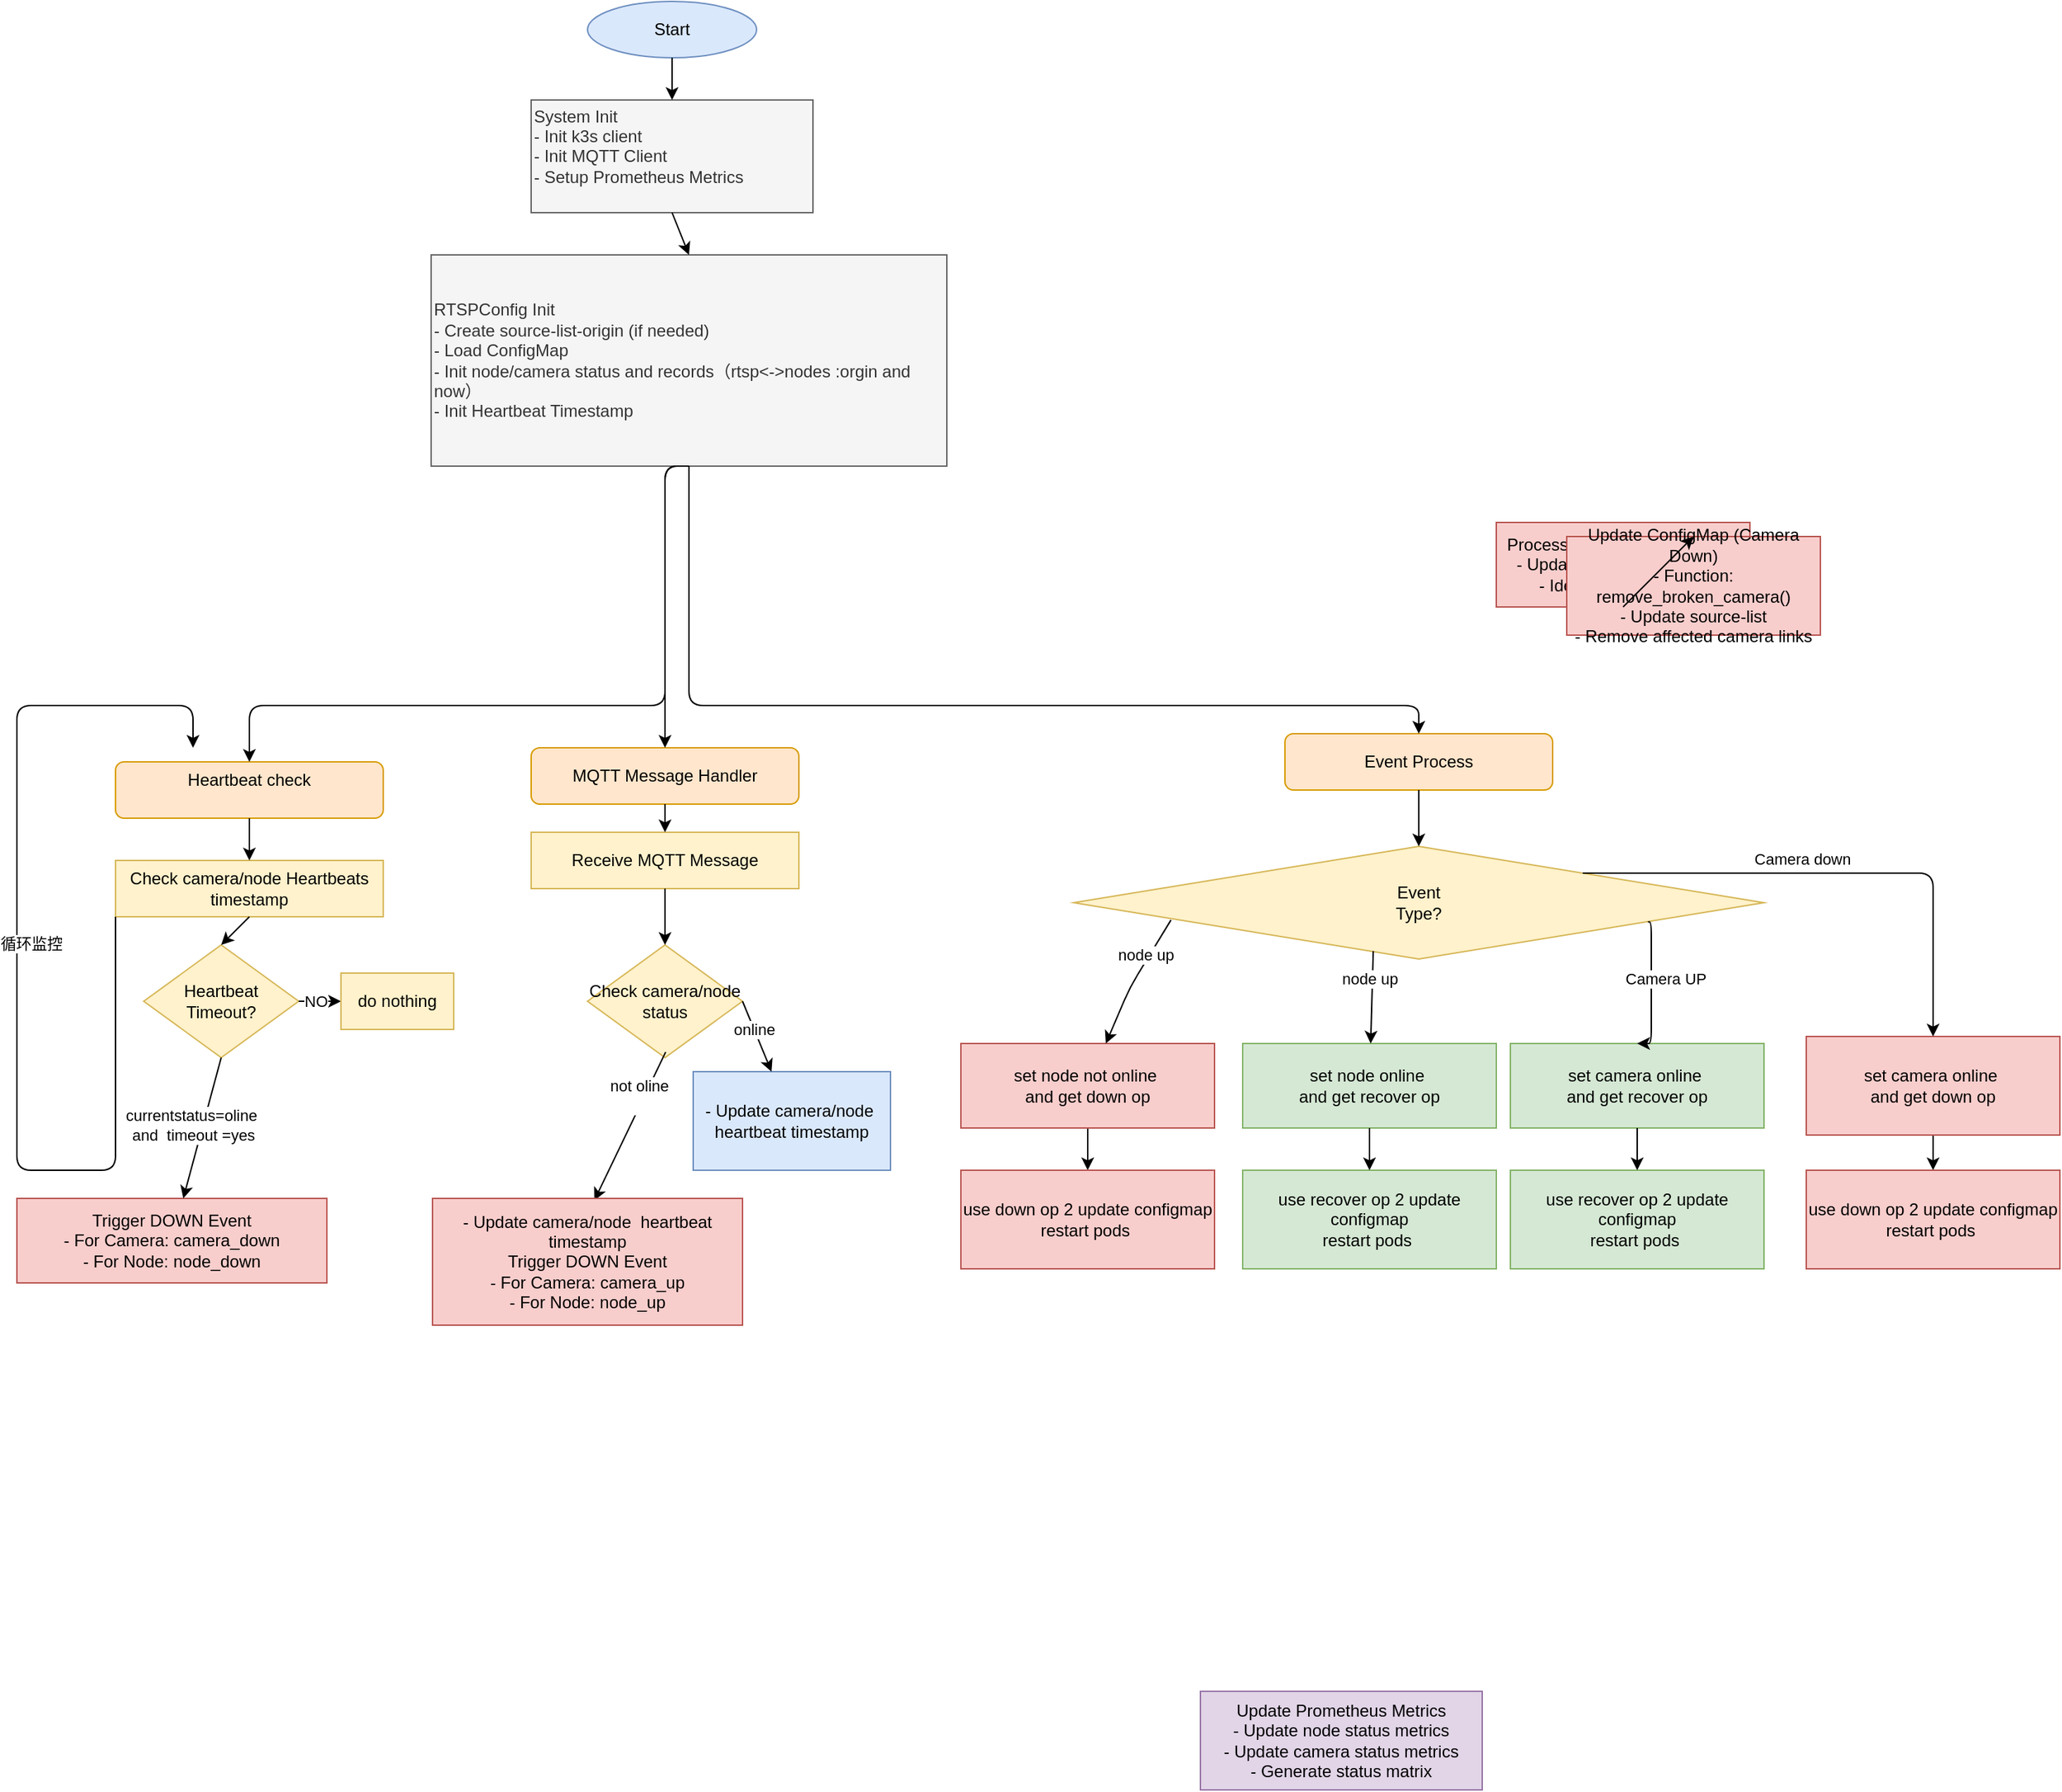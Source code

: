 <mxfile version="26.1.1">
  <diagram name="RTSP Controller Flow" id="fEzFfixYsrc_N7csI4Yp">
    <mxGraphModel dx="804" dy="2257" grid="1" gridSize="10" guides="1" tooltips="1" connect="1" arrows="1" fold="1" page="1" pageScale="1" pageWidth="827" pageHeight="1169" math="0" shadow="0">
      <root>
        <mxCell id="0" />
        <mxCell id="1" parent="0" />
        <mxCell id="NTYFQSR5KiZM-KbyBYHa-1" value="Start" style="ellipse;whiteSpace=wrap;html=1;fillColor=#dae8fc;strokeColor=#6c8ebf;" vertex="1" parent="1">
          <mxGeometry x="475" y="-230" width="120" height="40" as="geometry" />
        </mxCell>
        <mxCell id="NTYFQSR5KiZM-KbyBYHa-2" value="System Init&lt;br&gt;- Init k3s client&lt;br&gt;- Init MQTT Client&lt;br&gt;- Setup Prometheus Metrics&lt;div&gt;&lt;br&gt;&lt;/div&gt;" style="rounded=0;whiteSpace=wrap;html=1;fillColor=#f5f5f5;strokeColor=#666666;fontColor=#333333;align=left;" vertex="1" parent="1">
          <mxGeometry x="435" y="-160" width="200" height="80" as="geometry" />
        </mxCell>
        <mxCell id="NTYFQSR5KiZM-KbyBYHa-3" value="&lt;div&gt;&lt;span style=&quot;background-color: transparent; color: light-dark(rgb(51, 51, 51), rgb(193, 193, 193));&quot;&gt;RTSPConfig Init&lt;/span&gt;&lt;/div&gt;- Create source-list-origin (if needed)&lt;br&gt;- Load ConfigMap&lt;br&gt;- Init node/camera status and records（rtsp&amp;lt;-&amp;gt;nodes :orgin and now）&lt;br&gt;&lt;div&gt;- Init Heartbeat Timestamp&lt;/div&gt;" style="rounded=0;whiteSpace=wrap;html=1;fillColor=#f5f5f5;strokeColor=#666666;fontColor=#333333;align=left;" vertex="1" parent="1">
          <mxGeometry x="364" y="-50" width="366" height="150" as="geometry" />
        </mxCell>
        <mxCell id="NTYFQSR5KiZM-KbyBYHa-4" value="" style="rounded=0;whiteSpace=wrap;html=1;fillColor=none;strokeColor=none;" vertex="1" parent="1">
          <mxGeometry x="490" y="270" width="80" height="20" as="geometry" />
        </mxCell>
        <mxCell id="NTYFQSR5KiZM-KbyBYHa-5" value="Heartbeat check&lt;div&gt;&lt;br&gt;&lt;/div&gt;" style="rounded=1;whiteSpace=wrap;html=1;fillColor=#ffe6cc;strokeColor=#d79b00;" vertex="1" parent="1">
          <mxGeometry x="140" y="310" width="190" height="40" as="geometry" />
        </mxCell>
        <mxCell id="NTYFQSR5KiZM-KbyBYHa-6" value="Check camera/node Heartbeats timestamp" style="rounded=0;whiteSpace=wrap;html=1;fillColor=#fff2cc;strokeColor=#d6b656;" vertex="1" parent="1">
          <mxGeometry x="140" y="380" width="190" height="40" as="geometry" />
        </mxCell>
        <mxCell id="NTYFQSR5KiZM-KbyBYHa-7" value="Heartbeat &#xa;Timeout?" style="rhombus;whiteSpace=wrap;html=1;fillColor=#fff2cc;strokeColor=#d6b656;" vertex="1" parent="1">
          <mxGeometry x="160" y="440" width="110" height="80" as="geometry" />
        </mxCell>
        <mxCell id="NTYFQSR5KiZM-KbyBYHa-9" value="Trigger DOWN Event&lt;br&gt;- For Camera: camera_down&lt;br&gt;- For Node: node_down" style="rounded=0;whiteSpace=wrap;html=1;fillColor=#f8cecc;strokeColor=#b85450;" vertex="1" parent="1">
          <mxGeometry x="70" y="620" width="220" height="60" as="geometry" />
        </mxCell>
        <mxCell id="NTYFQSR5KiZM-KbyBYHa-11" value="MQTT Message Handler" style="rounded=1;whiteSpace=wrap;html=1;fillColor=#ffe6cc;strokeColor=#d79b00;" vertex="1" parent="1">
          <mxGeometry x="435" y="300" width="190" height="40" as="geometry" />
        </mxCell>
        <mxCell id="NTYFQSR5KiZM-KbyBYHa-12" value="Receive MQTT Message" style="rounded=0;whiteSpace=wrap;html=1;fillColor=#fff2cc;strokeColor=#d6b656;" vertex="1" parent="1">
          <mxGeometry x="435" y="360" width="190" height="40" as="geometry" />
        </mxCell>
        <mxCell id="NTYFQSR5KiZM-KbyBYHa-13" value="Check camera/node status" style="rhombus;whiteSpace=wrap;html=1;fillColor=#fff2cc;strokeColor=#d6b656;" vertex="1" parent="1">
          <mxGeometry x="475" y="440" width="110" height="80" as="geometry" />
        </mxCell>
        <mxCell id="NTYFQSR5KiZM-KbyBYHa-15" value="&lt;br&gt;- Update camera/node&amp;nbsp; heartbeat timestamp&lt;div&gt;&lt;br/&gt;&lt;/div&gt;" style="rounded=0;whiteSpace=wrap;html=1;fillColor=#dae8fc;strokeColor=#6c8ebf;" vertex="1" parent="1">
          <mxGeometry x="550" y="530" width="140" height="70" as="geometry" />
        </mxCell>
        <mxCell id="NTYFQSR5KiZM-KbyBYHa-16" value="Event Process" style="rounded=1;whiteSpace=wrap;html=1;fillColor=#ffe6cc;strokeColor=#d79b00;" vertex="1" parent="1">
          <mxGeometry x="970" y="290" width="190" height="40" as="geometry" />
        </mxCell>
        <mxCell id="NTYFQSR5KiZM-KbyBYHa-17" value="Event &#xa;Type?" style="rhombus;whiteSpace=wrap;html=1;fillColor=#fff2cc;strokeColor=#d6b656;" vertex="1" parent="1">
          <mxGeometry x="820" y="370" width="490" height="80" as="geometry" />
        </mxCell>
        <mxCell id="NTYFQSR5KiZM-KbyBYHa-18" value="Process Camera DOWN Event&#xa;- Update RTSPConfig status&#xa;- Identify affected links" style="rounded=0;whiteSpace=wrap;html=1;fillColor=#f8cecc;strokeColor=#b85450;" vertex="1" parent="1">
          <mxGeometry x="1120" y="140" width="180" height="60" as="geometry" />
        </mxCell>
        <mxCell id="NTYFQSR5KiZM-KbyBYHa-19" value="set camera online&amp;nbsp;&lt;div&gt;and get recover op&lt;/div&gt;" style="rounded=0;whiteSpace=wrap;html=1;fillColor=#d5e8d4;strokeColor=#82b366;" vertex="1" parent="1">
          <mxGeometry x="1130" y="510" width="180" height="60" as="geometry" />
        </mxCell>
        <mxCell id="NTYFQSR5KiZM-KbyBYHa-22" value="Update ConfigMap (Camera Down)&#xa;- Function: remove_broken_camera()&#xa;- Update source-list&#xa;- Remove affected camera links" style="rounded=0;whiteSpace=wrap;html=1;fillColor=#f8cecc;strokeColor=#b85450;" vertex="1" parent="1">
          <mxGeometry x="1170" y="150" width="180" height="70" as="geometry" />
        </mxCell>
        <mxCell id="NTYFQSR5KiZM-KbyBYHa-23" value="use recover op 2 update configmap&lt;div&gt;restart pods&amp;nbsp;&lt;/div&gt;" style="rounded=0;whiteSpace=wrap;html=1;fillColor=#d5e8d4;strokeColor=#82b366;" vertex="1" parent="1">
          <mxGeometry x="1130" y="600" width="180" height="70" as="geometry" />
        </mxCell>
        <mxCell id="NTYFQSR5KiZM-KbyBYHa-28" value="Update Prometheus Metrics&#xa;- Update node status metrics&#xa;- Update camera status metrics&#xa;- Generate status matrix" style="rounded=0;whiteSpace=wrap;html=1;fillColor=#e1d5e7;strokeColor=#9673a6;" vertex="1" parent="1">
          <mxGeometry x="910" y="970" width="200" height="70" as="geometry" />
        </mxCell>
        <mxCell id="NTYFQSR5KiZM-KbyBYHa-29" value="" style="endArrow=classic;html=1;exitX=0.5;exitY=1;exitDx=0;exitDy=0;entryX=0.5;entryY=0;entryDx=0;entryDy=0;" edge="1" parent="1" source="NTYFQSR5KiZM-KbyBYHa-1" target="NTYFQSR5KiZM-KbyBYHa-2">
          <mxGeometry width="50" height="50" relative="1" as="geometry">
            <mxPoint x="390" y="400" as="sourcePoint" />
            <mxPoint x="440" y="350" as="targetPoint" />
          </mxGeometry>
        </mxCell>
        <mxCell id="NTYFQSR5KiZM-KbyBYHa-30" value="" style="endArrow=classic;html=1;exitX=0.5;exitY=1;exitDx=0;exitDy=0;entryX=0.5;entryY=0;entryDx=0;entryDy=0;" edge="1" parent="1" source="NTYFQSR5KiZM-KbyBYHa-2" target="NTYFQSR5KiZM-KbyBYHa-3">
          <mxGeometry width="50" height="50" relative="1" as="geometry">
            <mxPoint x="390" y="400" as="sourcePoint" />
            <mxPoint x="440" y="350" as="targetPoint" />
          </mxGeometry>
        </mxCell>
        <mxCell id="NTYFQSR5KiZM-KbyBYHa-31" value="" style="endArrow=classic;html=1;exitX=0.5;exitY=1;exitDx=0;exitDy=0;entryX=0.5;entryY=0;entryDx=0;entryDy=0;edgeStyle=orthogonalEdgeStyle;" edge="1" parent="1" source="NTYFQSR5KiZM-KbyBYHa-3" target="NTYFQSR5KiZM-KbyBYHa-5">
          <mxGeometry width="50" height="50" relative="1" as="geometry">
            <mxPoint x="390" y="400" as="sourcePoint" />
            <mxPoint x="440" y="350" as="targetPoint" />
            <Array as="points">
              <mxPoint x="530" y="270" />
              <mxPoint x="235" y="270" />
            </Array>
          </mxGeometry>
        </mxCell>
        <mxCell id="NTYFQSR5KiZM-KbyBYHa-32" value="" style="endArrow=classic;html=1;exitX=0.5;exitY=1;exitDx=0;exitDy=0;entryX=0.5;entryY=0;entryDx=0;entryDy=0;edgeStyle=orthogonalEdgeStyle;" edge="1" parent="1" source="NTYFQSR5KiZM-KbyBYHa-3" target="NTYFQSR5KiZM-KbyBYHa-11">
          <mxGeometry width="50" height="50" relative="1" as="geometry">
            <mxPoint x="390" y="400" as="sourcePoint" />
            <mxPoint x="440" y="350" as="targetPoint" />
            <Array as="points">
              <mxPoint x="530" y="100" />
            </Array>
          </mxGeometry>
        </mxCell>
        <mxCell id="NTYFQSR5KiZM-KbyBYHa-33" value="" style="endArrow=classic;html=1;exitX=0.5;exitY=1;exitDx=0;exitDy=0;entryX=0.5;entryY=0;entryDx=0;entryDy=0;edgeStyle=orthogonalEdgeStyle;" edge="1" parent="1" source="NTYFQSR5KiZM-KbyBYHa-3" target="NTYFQSR5KiZM-KbyBYHa-16">
          <mxGeometry width="50" height="50" relative="1" as="geometry">
            <mxPoint x="390" y="400" as="sourcePoint" />
            <mxPoint x="440" y="350" as="targetPoint" />
            <Array as="points">
              <mxPoint x="547" y="270" />
              <mxPoint x="1065" y="270" />
            </Array>
          </mxGeometry>
        </mxCell>
        <mxCell id="NTYFQSR5KiZM-KbyBYHa-34" value="" style="endArrow=classic;html=1;exitX=0.5;exitY=1;exitDx=0;exitDy=0;entryX=0.5;entryY=0;entryDx=0;entryDy=0;" edge="1" parent="1" source="NTYFQSR5KiZM-KbyBYHa-5" target="NTYFQSR5KiZM-KbyBYHa-6">
          <mxGeometry width="50" height="50" relative="1" as="geometry">
            <mxPoint x="390" y="400" as="sourcePoint" />
            <mxPoint x="440" y="350" as="targetPoint" />
          </mxGeometry>
        </mxCell>
        <mxCell id="NTYFQSR5KiZM-KbyBYHa-35" value="" style="endArrow=classic;html=1;exitX=0.5;exitY=1;exitDx=0;exitDy=0;entryX=0.5;entryY=0;entryDx=0;entryDy=0;" edge="1" parent="1" source="NTYFQSR5KiZM-KbyBYHa-6" target="NTYFQSR5KiZM-KbyBYHa-7">
          <mxGeometry width="50" height="50" relative="1" as="geometry">
            <mxPoint x="390" y="400" as="sourcePoint" />
            <mxPoint x="440" y="350" as="targetPoint" />
          </mxGeometry>
        </mxCell>
        <mxCell id="NTYFQSR5KiZM-KbyBYHa-40" value="" style="endArrow=classic;html=1;exitX=0.5;exitY=1;exitDx=0;exitDy=0;entryX=0.5;entryY=0;entryDx=0;entryDy=0;" edge="1" parent="1" source="NTYFQSR5KiZM-KbyBYHa-11" target="NTYFQSR5KiZM-KbyBYHa-12">
          <mxGeometry width="50" height="50" relative="1" as="geometry">
            <mxPoint x="390" y="400" as="sourcePoint" />
            <mxPoint x="440" y="350" as="targetPoint" />
          </mxGeometry>
        </mxCell>
        <mxCell id="NTYFQSR5KiZM-KbyBYHa-41" value="" style="endArrow=classic;html=1;exitX=0.5;exitY=1;exitDx=0;exitDy=0;entryX=0.5;entryY=0;entryDx=0;entryDy=0;" edge="1" parent="1" source="NTYFQSR5KiZM-KbyBYHa-12" target="NTYFQSR5KiZM-KbyBYHa-13">
          <mxGeometry width="50" height="50" relative="1" as="geometry">
            <mxPoint x="390" y="400" as="sourcePoint" />
            <mxPoint x="440" y="350" as="targetPoint" />
          </mxGeometry>
        </mxCell>
        <mxCell id="NTYFQSR5KiZM-KbyBYHa-44" value="" style="endArrow=classic;html=1;exitX=0.5;exitY=1;exitDx=0;exitDy=0;entryX=0.5;entryY=0;entryDx=0;entryDy=0;" edge="1" parent="1" source="NTYFQSR5KiZM-KbyBYHa-16" target="NTYFQSR5KiZM-KbyBYHa-17">
          <mxGeometry width="50" height="50" relative="1" as="geometry">
            <mxPoint x="390" y="400" as="sourcePoint" />
            <mxPoint x="440" y="350" as="targetPoint" />
          </mxGeometry>
        </mxCell>
        <mxCell id="NTYFQSR5KiZM-KbyBYHa-46" value="Camera UP" style="endArrow=classic;html=1;exitX=0.832;exitY=0.671;exitDx=0;exitDy=0;entryX=0.5;entryY=0;entryDx=0;entryDy=0;edgeStyle=orthogonalEdgeStyle;exitPerimeter=0;" edge="1" parent="1" source="NTYFQSR5KiZM-KbyBYHa-17" target="NTYFQSR5KiZM-KbyBYHa-19">
          <mxGeometry x="-0.143" y="10" width="50" height="50" relative="1" as="geometry">
            <mxPoint x="390" y="400" as="sourcePoint" />
            <mxPoint x="440" y="350" as="targetPoint" />
            <mxPoint as="offset" />
            <Array as="points">
              <mxPoint x="1230" y="424" />
            </Array>
          </mxGeometry>
        </mxCell>
        <mxCell id="NTYFQSR5KiZM-KbyBYHa-49" value="" style="endArrow=classic;html=1;exitX=0.5;exitY=1;exitDx=0;exitDy=0;entryX=0.5;entryY=0;entryDx=0;entryDy=0;" edge="1" parent="1" source="NTYFQSR5KiZM-KbyBYHa-18" target="NTYFQSR5KiZM-KbyBYHa-22">
          <mxGeometry width="50" height="50" relative="1" as="geometry">
            <mxPoint x="390" y="400" as="sourcePoint" />
            <mxPoint x="440" y="350" as="targetPoint" />
          </mxGeometry>
        </mxCell>
        <mxCell id="NTYFQSR5KiZM-KbyBYHa-50" value="" style="endArrow=classic;html=1;exitX=0.5;exitY=1;exitDx=0;exitDy=0;entryX=0.5;entryY=0;entryDx=0;entryDy=0;" edge="1" parent="1" source="NTYFQSR5KiZM-KbyBYHa-19" target="NTYFQSR5KiZM-KbyBYHa-23">
          <mxGeometry width="50" height="50" relative="1" as="geometry">
            <mxPoint x="390" y="400" as="sourcePoint" />
            <mxPoint x="440" y="350" as="targetPoint" />
          </mxGeometry>
        </mxCell>
        <mxCell id="NTYFQSR5KiZM-KbyBYHa-59" value="循环监控" style="endArrow=classic;html=1;entryX=0.5;entryY=0;entryDx=0;entryDy=0;edgeStyle=orthogonalEdgeStyle;exitX=0;exitY=1;exitDx=0;exitDy=0;" edge="1" parent="1" source="NTYFQSR5KiZM-KbyBYHa-6">
          <mxGeometry x="0.118" y="-10" width="50" height="50" relative="1" as="geometry">
            <mxPoint x="140" y="589.97" as="sourcePoint" />
            <mxPoint x="195" y="299.97" as="targetPoint" />
            <Array as="points">
              <mxPoint x="140" y="600" />
              <mxPoint x="70" y="600" />
              <mxPoint x="70" y="270" />
              <mxPoint x="195" y="270" />
            </Array>
            <mxPoint as="offset" />
          </mxGeometry>
        </mxCell>
        <mxCell id="NTYFQSR5KiZM-KbyBYHa-62" value="NO" style="endArrow=classic;html=1;exitX=1;exitY=0.5;exitDx=0;exitDy=0;" edge="1" parent="1" source="NTYFQSR5KiZM-KbyBYHa-7" target="NTYFQSR5KiZM-KbyBYHa-63">
          <mxGeometry x="-0.207" width="50" height="50" relative="1" as="geometry">
            <mxPoint x="310" y="505" as="sourcePoint" />
            <mxPoint x="320" y="480" as="targetPoint" />
            <mxPoint as="offset" />
          </mxGeometry>
        </mxCell>
        <mxCell id="NTYFQSR5KiZM-KbyBYHa-63" value="do nothing" style="rounded=0;whiteSpace=wrap;html=1;fillColor=#fff2cc;strokeColor=#d6b656;" vertex="1" parent="1">
          <mxGeometry x="300" y="460" width="80" height="40" as="geometry" />
        </mxCell>
        <mxCell id="NTYFQSR5KiZM-KbyBYHa-66" value="currentstatus=oline&amp;nbsp;&lt;div&gt;and&amp;nbsp; timeout =yes&lt;/div&gt;" style="endArrow=classic;html=1;exitX=0.5;exitY=1;exitDx=0;exitDy=0;" edge="1" parent="1" source="NTYFQSR5KiZM-KbyBYHa-7" target="NTYFQSR5KiZM-KbyBYHa-9">
          <mxGeometry x="-0.001" y="-7" width="50" height="50" relative="1" as="geometry">
            <mxPoint x="215" y="665" as="sourcePoint" />
            <mxPoint x="220" y="810" as="targetPoint" />
            <mxPoint as="offset" />
            <Array as="points" />
          </mxGeometry>
        </mxCell>
        <mxCell id="NTYFQSR5KiZM-KbyBYHa-68" value="online" style="endArrow=classic;html=1;exitX=1;exitY=0.5;exitDx=0;exitDy=0;" edge="1" parent="1" source="NTYFQSR5KiZM-KbyBYHa-13" target="NTYFQSR5KiZM-KbyBYHa-15">
          <mxGeometry x="-0.2" width="50" height="50" relative="1" as="geometry">
            <mxPoint x="640" y="490" as="sourcePoint" />
            <mxPoint x="630" y="480" as="targetPoint" />
            <mxPoint as="offset" />
          </mxGeometry>
        </mxCell>
        <mxCell id="NTYFQSR5KiZM-KbyBYHa-70" value="not oline&amp;nbsp;&lt;div&gt;&lt;br&gt;&lt;/div&gt;" style="endArrow=classic;html=1;exitX=0.504;exitY=0.951;exitDx=0;exitDy=0;exitPerimeter=0;entryX=0.522;entryY=0.016;entryDx=0;entryDy=0;entryPerimeter=0;" edge="1" parent="1" source="NTYFQSR5KiZM-KbyBYHa-13" target="NTYFQSR5KiZM-KbyBYHa-71">
          <mxGeometry x="-0.39" y="-2" width="50" height="50" relative="1" as="geometry">
            <mxPoint x="520" y="550" as="sourcePoint" />
            <mxPoint x="493" y="650" as="targetPoint" />
            <mxPoint as="offset" />
            <Array as="points" />
          </mxGeometry>
        </mxCell>
        <mxCell id="NTYFQSR5KiZM-KbyBYHa-71" value="&lt;div&gt;- Update camera/node&amp;nbsp; heartbeat timestamp&lt;/div&gt;Trigger DOWN Event&lt;br&gt;- For Camera: camera_up&lt;br&gt;- For Node: node_up" style="rounded=0;whiteSpace=wrap;html=1;fillColor=#f8cecc;strokeColor=#b85450;" vertex="1" parent="1">
          <mxGeometry x="365" y="620" width="220" height="90" as="geometry" />
        </mxCell>
        <mxCell id="NTYFQSR5KiZM-KbyBYHa-76" value="" style="edgeStyle=orthogonalEdgeStyle;rounded=0;orthogonalLoop=1;jettySize=auto;html=1;" edge="1" parent="1" source="NTYFQSR5KiZM-KbyBYHa-73" target="NTYFQSR5KiZM-KbyBYHa-75">
          <mxGeometry relative="1" as="geometry" />
        </mxCell>
        <mxCell id="NTYFQSR5KiZM-KbyBYHa-73" value="set camera online&amp;nbsp;&lt;div&gt;and get down op&lt;/div&gt;" style="rounded=0;whiteSpace=wrap;html=1;fillColor=#f8cecc;strokeColor=#b85450;" vertex="1" parent="1">
          <mxGeometry x="1340" y="505" width="180" height="70" as="geometry" />
        </mxCell>
        <mxCell id="NTYFQSR5KiZM-KbyBYHa-74" value="Camera down" style="endArrow=classic;html=1;edgeStyle=orthogonalEdgeStyle;entryX=0.5;entryY=0;entryDx=0;entryDy=0;" edge="1" parent="1" source="NTYFQSR5KiZM-KbyBYHa-17" target="NTYFQSR5KiZM-KbyBYHa-73">
          <mxGeometry x="-0.143" y="10" width="50" height="50" relative="1" as="geometry">
            <mxPoint x="1380" y="389" as="sourcePoint" />
            <mxPoint x="1420" y="480" as="targetPoint" />
            <mxPoint as="offset" />
            <Array as="points">
              <mxPoint x="1430" y="389" />
            </Array>
          </mxGeometry>
        </mxCell>
        <mxCell id="NTYFQSR5KiZM-KbyBYHa-75" value="use down op 2 update configmap&lt;div&gt;restart pods&amp;nbsp;&lt;/div&gt;" style="rounded=0;whiteSpace=wrap;html=1;fillColor=#f8cecc;strokeColor=#b85450;" vertex="1" parent="1">
          <mxGeometry x="1340" y="600" width="180" height="70" as="geometry" />
        </mxCell>
        <mxCell id="NTYFQSR5KiZM-KbyBYHa-77" value="set node online&amp;nbsp;&lt;div&gt;and get recover op&lt;/div&gt;" style="rounded=0;whiteSpace=wrap;html=1;fillColor=#d5e8d4;strokeColor=#82b366;" vertex="1" parent="1">
          <mxGeometry x="940" y="510" width="180" height="60" as="geometry" />
        </mxCell>
        <mxCell id="NTYFQSR5KiZM-KbyBYHa-78" value="use recover op 2 update configmap&lt;div&gt;restart pods&amp;nbsp;&lt;/div&gt;" style="rounded=0;whiteSpace=wrap;html=1;fillColor=#d5e8d4;strokeColor=#82b366;" vertex="1" parent="1">
          <mxGeometry x="940" y="600" width="180" height="70" as="geometry" />
        </mxCell>
        <mxCell id="NTYFQSR5KiZM-KbyBYHa-79" value="" style="endArrow=classic;html=1;exitX=0.5;exitY=1;exitDx=0;exitDy=0;entryX=0.5;entryY=0;entryDx=0;entryDy=0;" edge="1" parent="1" source="NTYFQSR5KiZM-KbyBYHa-77" target="NTYFQSR5KiZM-KbyBYHa-78">
          <mxGeometry width="50" height="50" relative="1" as="geometry">
            <mxPoint x="230" y="390" as="sourcePoint" />
            <mxPoint x="280" y="340" as="targetPoint" />
          </mxGeometry>
        </mxCell>
        <mxCell id="NTYFQSR5KiZM-KbyBYHa-82" value="node up" style="endArrow=classic;html=1;exitX=0.434;exitY=0.93;exitDx=0;exitDy=0;exitPerimeter=0;" edge="1" parent="1" source="NTYFQSR5KiZM-KbyBYHa-17" target="NTYFQSR5KiZM-KbyBYHa-77">
          <mxGeometry x="-0.39" y="-2" width="50" height="50" relative="1" as="geometry">
            <mxPoint x="1170" y="420.0" as="sourcePoint" />
            <mxPoint x="623.91" y="604.52" as="targetPoint" />
            <mxPoint as="offset" />
            <Array as="points" />
          </mxGeometry>
        </mxCell>
        <mxCell id="NTYFQSR5KiZM-KbyBYHa-86" value="" style="edgeStyle=orthogonalEdgeStyle;rounded=0;orthogonalLoop=1;jettySize=auto;html=1;" edge="1" parent="1" source="NTYFQSR5KiZM-KbyBYHa-87" target="NTYFQSR5KiZM-KbyBYHa-88">
          <mxGeometry relative="1" as="geometry" />
        </mxCell>
        <mxCell id="NTYFQSR5KiZM-KbyBYHa-87" value="set node not online&amp;nbsp;&lt;div&gt;and get down op&lt;/div&gt;" style="rounded=0;whiteSpace=wrap;html=1;fillColor=#f8cecc;strokeColor=#b85450;" vertex="1" parent="1">
          <mxGeometry x="740" y="510" width="180" height="60" as="geometry" />
        </mxCell>
        <mxCell id="NTYFQSR5KiZM-KbyBYHa-88" value="use down op 2 update configmap&lt;div&gt;restart pods&amp;nbsp;&lt;/div&gt;" style="rounded=0;whiteSpace=wrap;html=1;fillColor=#f8cecc;strokeColor=#b85450;" vertex="1" parent="1">
          <mxGeometry x="740" y="600" width="180" height="70" as="geometry" />
        </mxCell>
        <mxCell id="NTYFQSR5KiZM-KbyBYHa-89" value="node up" style="endArrow=classic;html=1;exitX=0.141;exitY=0.654;exitDx=0;exitDy=0;exitPerimeter=0;" edge="1" parent="1" source="NTYFQSR5KiZM-KbyBYHa-17" target="NTYFQSR5KiZM-KbyBYHa-87">
          <mxGeometry x="-0.39" y="-2" width="50" height="50" relative="1" as="geometry">
            <mxPoint x="1043" y="454" as="sourcePoint" />
            <mxPoint x="1041" y="520" as="targetPoint" />
            <mxPoint as="offset" />
            <Array as="points">
              <mxPoint x="860" y="470" />
            </Array>
          </mxGeometry>
        </mxCell>
      </root>
    </mxGraphModel>
  </diagram>
</mxfile>
